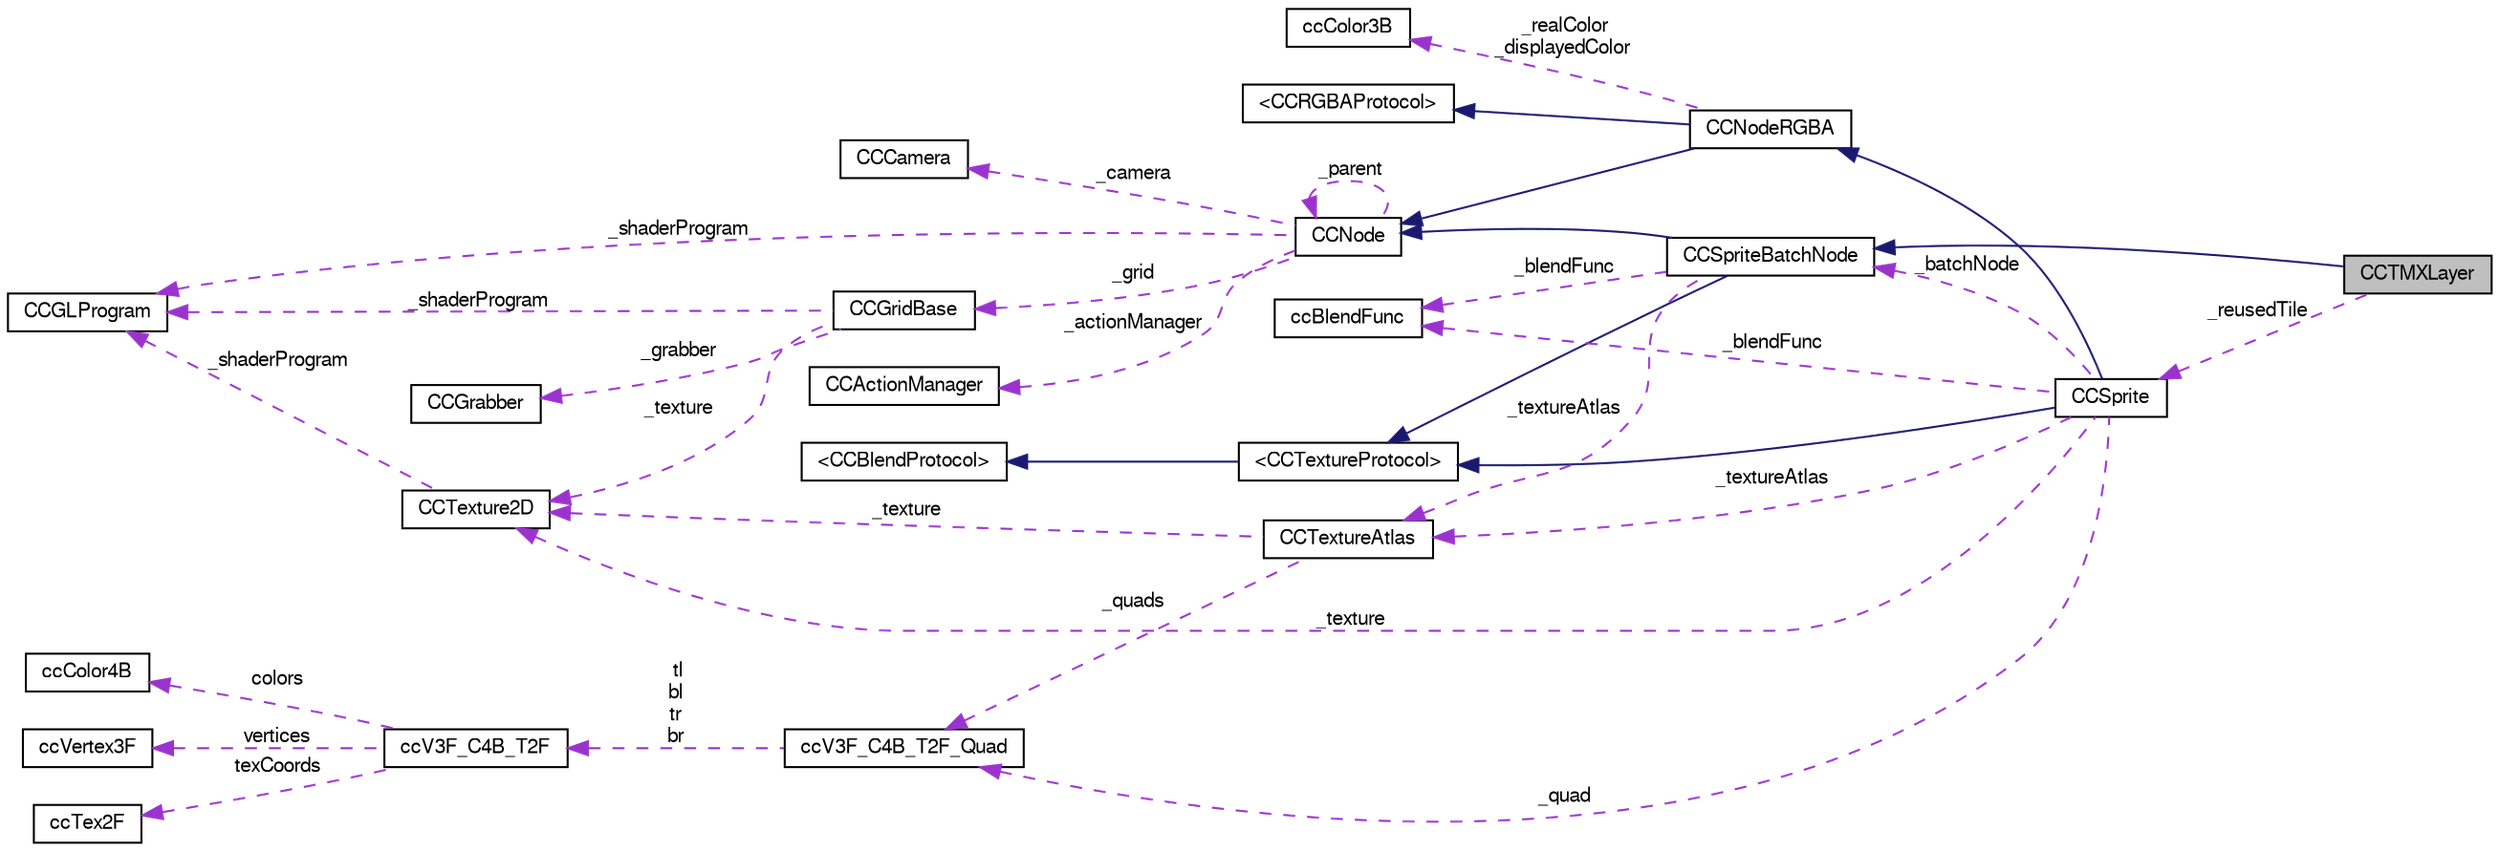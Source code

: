 digraph G
{
  bgcolor="transparent";
  edge [fontname="FreeSans",fontsize="10",labelfontname="FreeSans",labelfontsize="10"];
  node [fontname="FreeSans",fontsize="10",shape=record];
  rankdir="LR";
  Node1 [label="CCTMXLayer",height=0.2,width=0.4,color="black", fillcolor="grey75", style="filled" fontcolor="black"];
  Node2 -> Node1 [dir="back",color="midnightblue",fontsize="10",style="solid",fontname="FreeSans"];
  Node2 [label="CCSpriteBatchNode",height=0.2,width=0.4,color="black",URL="$interface_c_c_sprite_batch_node.html"];
  Node3 -> Node2 [dir="back",color="midnightblue",fontsize="10",style="solid",fontname="FreeSans"];
  Node3 [label="CCNode",height=0.2,width=0.4,color="black",URL="$interface_c_c_node.html"];
  Node3 -> Node3 [dir="back",color="darkorchid3",fontsize="10",style="dashed",label=" _parent" ,fontname="FreeSans"];
  Node4 -> Node3 [dir="back",color="darkorchid3",fontsize="10",style="dashed",label=" _grid" ,fontname="FreeSans"];
  Node4 [label="CCGridBase",height=0.2,width=0.4,color="black",URL="$interface_c_c_grid_base.html"];
  Node5 -> Node4 [dir="back",color="darkorchid3",fontsize="10",style="dashed",label=" _grabber" ,fontname="FreeSans"];
  Node5 [label="CCGrabber",height=0.2,width=0.4,color="black",URL="$interface_c_c_grabber.html"];
  Node6 -> Node4 [dir="back",color="darkorchid3",fontsize="10",style="dashed",label=" _texture" ,fontname="FreeSans"];
  Node6 [label="CCTexture2D",height=0.2,width=0.4,color="black",URL="$interface_c_c_texture2_d.html"];
  Node7 -> Node6 [dir="back",color="darkorchid3",fontsize="10",style="dashed",label=" _shaderProgram" ,fontname="FreeSans"];
  Node7 [label="CCGLProgram",height=0.2,width=0.4,color="black",URL="$interface_c_c_g_l_program.html"];
  Node7 -> Node4 [dir="back",color="darkorchid3",fontsize="10",style="dashed",label=" _shaderProgram" ,fontname="FreeSans"];
  Node8 -> Node3 [dir="back",color="darkorchid3",fontsize="10",style="dashed",label=" _camera" ,fontname="FreeSans"];
  Node8 [label="CCCamera",height=0.2,width=0.4,color="black",URL="$interface_c_c_camera.html"];
  Node7 -> Node3 [dir="back",color="darkorchid3",fontsize="10",style="dashed",label=" _shaderProgram" ,fontname="FreeSans"];
  Node9 -> Node3 [dir="back",color="darkorchid3",fontsize="10",style="dashed",label=" _actionManager" ,fontname="FreeSans"];
  Node9 [label="CCActionManager",height=0.2,width=0.4,color="black",URL="$interface_c_c_action_manager.html"];
  Node10 -> Node2 [dir="back",color="midnightblue",fontsize="10",style="solid",fontname="FreeSans"];
  Node10 [label="\<CCTextureProtocol\>",height=0.2,width=0.4,color="black",URL="$protocol_c_c_texture_protocol-p.html"];
  Node11 -> Node10 [dir="back",color="midnightblue",fontsize="10",style="solid",fontname="FreeSans"];
  Node11 [label="\<CCBlendProtocol\>",height=0.2,width=0.4,color="black",URL="$protocol_c_c_blend_protocol-p.html"];
  Node12 -> Node2 [dir="back",color="darkorchid3",fontsize="10",style="dashed",label=" _blendFunc" ,fontname="FreeSans"];
  Node12 [label="ccBlendFunc",height=0.2,width=0.4,color="black",URL="$structcc_blend_func.html",tooltip="Blend Function used for textures."];
  Node13 -> Node2 [dir="back",color="darkorchid3",fontsize="10",style="dashed",label=" _textureAtlas" ,fontname="FreeSans"];
  Node13 [label="CCTextureAtlas",height=0.2,width=0.4,color="black",URL="$interface_c_c_texture_atlas.html"];
  Node6 -> Node13 [dir="back",color="darkorchid3",fontsize="10",style="dashed",label=" _texture" ,fontname="FreeSans"];
  Node14 -> Node13 [dir="back",color="darkorchid3",fontsize="10",style="dashed",label=" _quads" ,fontname="FreeSans"];
  Node14 [label="ccV3F_C4B_T2F_Quad",height=0.2,width=0.4,color="black",URL="$structcc_v3_f___c4_b___t2_f___quad.html",tooltip="4 ccVertex3FTex2FColor4B"];
  Node15 -> Node14 [dir="back",color="darkorchid3",fontsize="10",style="dashed",label=" tl\nbl\ntr\nbr" ,fontname="FreeSans"];
  Node15 [label="ccV3F_C4B_T2F",height=0.2,width=0.4,color="black",URL="$structcc_v3_f___c4_b___t2_f.html",tooltip="a Point with a vertex point, a tex coord point and a color 4B"];
  Node16 -> Node15 [dir="back",color="darkorchid3",fontsize="10",style="dashed",label=" colors" ,fontname="FreeSans"];
  Node16 [label="ccColor4B",height=0.2,width=0.4,color="black",URL="$structcc_color4_b.html"];
  Node17 -> Node15 [dir="back",color="darkorchid3",fontsize="10",style="dashed",label=" vertices" ,fontname="FreeSans"];
  Node17 [label="ccVertex3F",height=0.2,width=0.4,color="black",URL="$structcc_vertex3_f.html"];
  Node18 -> Node15 [dir="back",color="darkorchid3",fontsize="10",style="dashed",label=" texCoords" ,fontname="FreeSans"];
  Node18 [label="ccTex2F",height=0.2,width=0.4,color="black",URL="$structcc_tex2_f.html"];
  Node19 -> Node1 [dir="back",color="darkorchid3",fontsize="10",style="dashed",label=" _reusedTile" ,fontname="FreeSans"];
  Node19 [label="CCSprite",height=0.2,width=0.4,color="black",URL="$interface_c_c_sprite.html"];
  Node20 -> Node19 [dir="back",color="midnightblue",fontsize="10",style="solid",fontname="FreeSans"];
  Node20 [label="CCNodeRGBA",height=0.2,width=0.4,color="black",URL="$interface_c_c_node_r_g_b_a.html"];
  Node3 -> Node20 [dir="back",color="midnightblue",fontsize="10",style="solid",fontname="FreeSans"];
  Node21 -> Node20 [dir="back",color="midnightblue",fontsize="10",style="solid",fontname="FreeSans"];
  Node21 [label="\<CCRGBAProtocol\>",height=0.2,width=0.4,color="black",URL="$protocol_c_c_r_g_b_a_protocol-p.html",tooltip="CC RGBA protocol."];
  Node22 -> Node20 [dir="back",color="darkorchid3",fontsize="10",style="dashed",label=" _realColor\n_displayedColor" ,fontname="FreeSans"];
  Node22 [label="ccColor3B",height=0.2,width=0.4,color="black",URL="$structcc_color3_b.html"];
  Node10 -> Node19 [dir="back",color="midnightblue",fontsize="10",style="solid",fontname="FreeSans"];
  Node12 -> Node19 [dir="back",color="darkorchid3",fontsize="10",style="dashed",label=" _blendFunc" ,fontname="FreeSans"];
  Node6 -> Node19 [dir="back",color="darkorchid3",fontsize="10",style="dashed",label=" _texture" ,fontname="FreeSans"];
  Node13 -> Node19 [dir="back",color="darkorchid3",fontsize="10",style="dashed",label=" _textureAtlas" ,fontname="FreeSans"];
  Node2 -> Node19 [dir="back",color="darkorchid3",fontsize="10",style="dashed",label=" _batchNode" ,fontname="FreeSans"];
  Node14 -> Node19 [dir="back",color="darkorchid3",fontsize="10",style="dashed",label=" _quad" ,fontname="FreeSans"];
}

